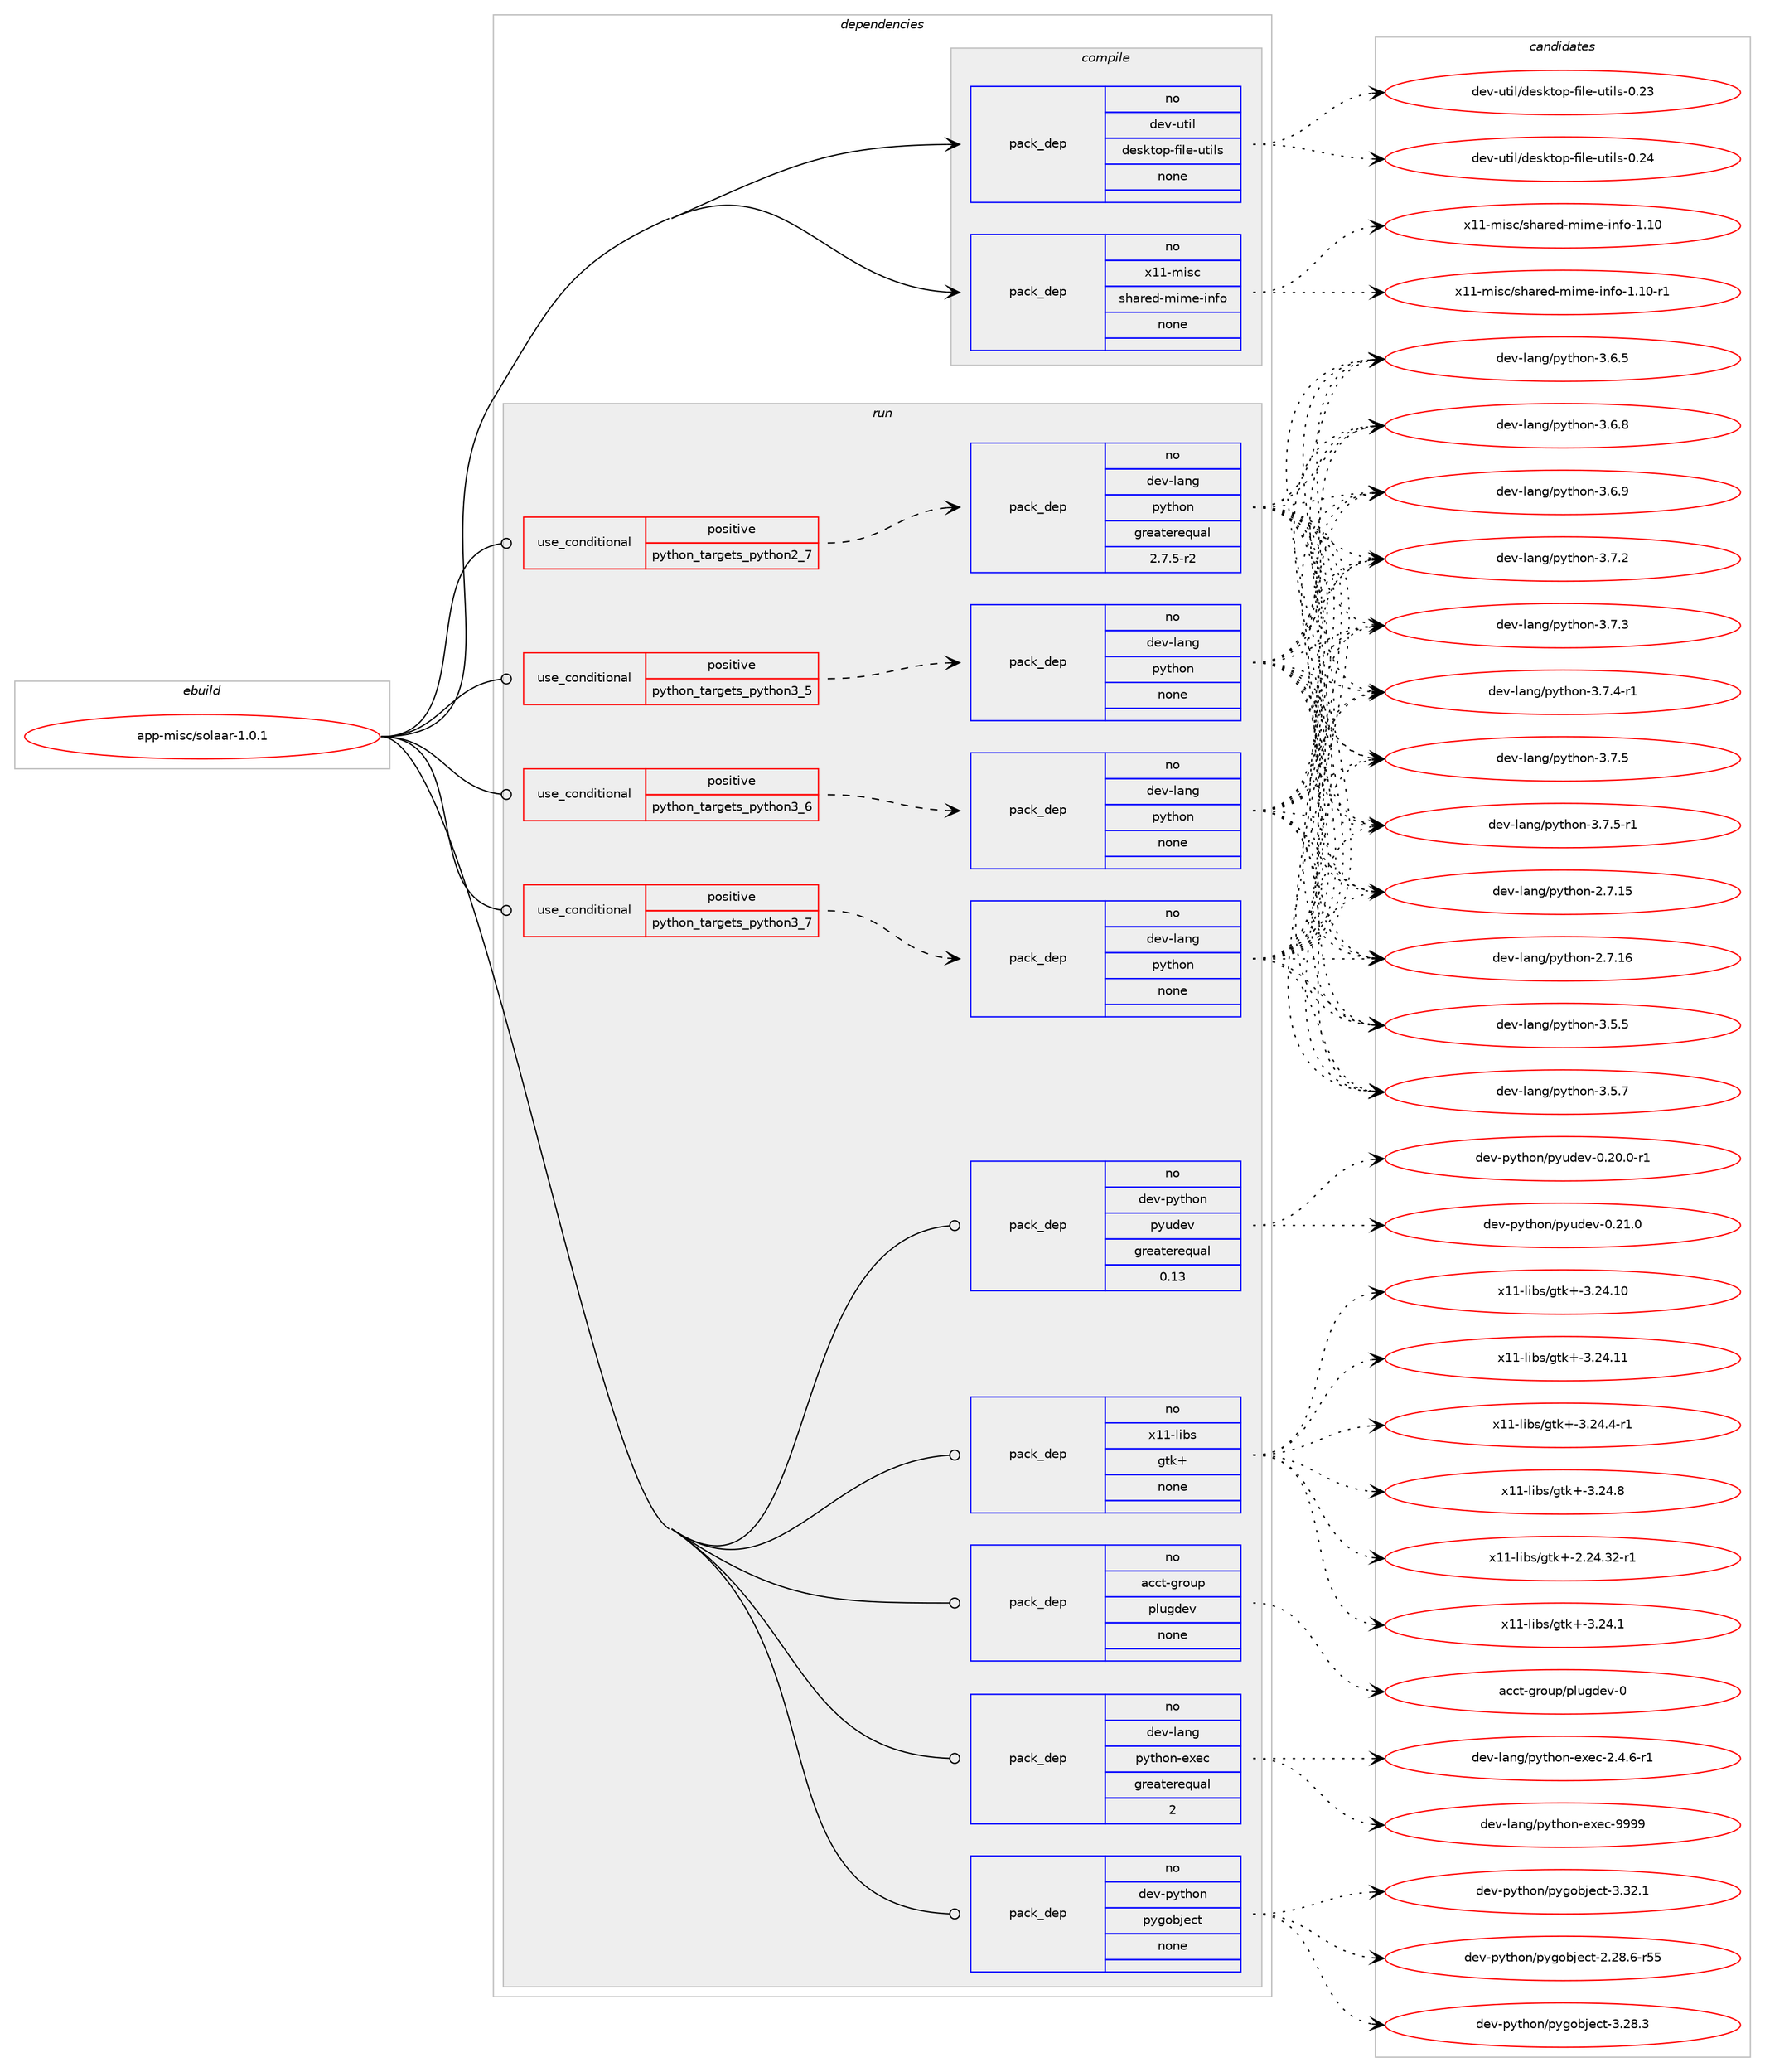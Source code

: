 digraph prolog {

# *************
# Graph options
# *************

newrank=true;
concentrate=true;
compound=true;
graph [rankdir=LR,fontname=Helvetica,fontsize=10,ranksep=1.5];#, ranksep=2.5, nodesep=0.2];
edge  [arrowhead=vee];
node  [fontname=Helvetica,fontsize=10];

# **********
# The ebuild
# **********

subgraph cluster_leftcol {
color=gray;
rank=same;
label=<<i>ebuild</i>>;
id [label="app-misc/solaar-1.0.1", color=red, width=4, href="../app-misc/solaar-1.0.1.svg"];
}

# ****************
# The dependencies
# ****************

subgraph cluster_midcol {
color=gray;
label=<<i>dependencies</i>>;
subgraph cluster_compile {
fillcolor="#eeeeee";
style=filled;
label=<<i>compile</i>>;
subgraph pack371794 {
dependency500316 [label=<<TABLE BORDER="0" CELLBORDER="1" CELLSPACING="0" CELLPADDING="4" WIDTH="220"><TR><TD ROWSPAN="6" CELLPADDING="30">pack_dep</TD></TR><TR><TD WIDTH="110">no</TD></TR><TR><TD>dev-util</TD></TR><TR><TD>desktop-file-utils</TD></TR><TR><TD>none</TD></TR><TR><TD></TD></TR></TABLE>>, shape=none, color=blue];
}
id:e -> dependency500316:w [weight=20,style="solid",arrowhead="vee"];
subgraph pack371795 {
dependency500317 [label=<<TABLE BORDER="0" CELLBORDER="1" CELLSPACING="0" CELLPADDING="4" WIDTH="220"><TR><TD ROWSPAN="6" CELLPADDING="30">pack_dep</TD></TR><TR><TD WIDTH="110">no</TD></TR><TR><TD>x11-misc</TD></TR><TR><TD>shared-mime-info</TD></TR><TR><TD>none</TD></TR><TR><TD></TD></TR></TABLE>>, shape=none, color=blue];
}
id:e -> dependency500317:w [weight=20,style="solid",arrowhead="vee"];
}
subgraph cluster_compileandrun {
fillcolor="#eeeeee";
style=filled;
label=<<i>compile and run</i>>;
}
subgraph cluster_run {
fillcolor="#eeeeee";
style=filled;
label=<<i>run</i>>;
subgraph cond119487 {
dependency500318 [label=<<TABLE BORDER="0" CELLBORDER="1" CELLSPACING="0" CELLPADDING="4"><TR><TD ROWSPAN="3" CELLPADDING="10">use_conditional</TD></TR><TR><TD>positive</TD></TR><TR><TD>python_targets_python2_7</TD></TR></TABLE>>, shape=none, color=red];
subgraph pack371796 {
dependency500319 [label=<<TABLE BORDER="0" CELLBORDER="1" CELLSPACING="0" CELLPADDING="4" WIDTH="220"><TR><TD ROWSPAN="6" CELLPADDING="30">pack_dep</TD></TR><TR><TD WIDTH="110">no</TD></TR><TR><TD>dev-lang</TD></TR><TR><TD>python</TD></TR><TR><TD>greaterequal</TD></TR><TR><TD>2.7.5-r2</TD></TR></TABLE>>, shape=none, color=blue];
}
dependency500318:e -> dependency500319:w [weight=20,style="dashed",arrowhead="vee"];
}
id:e -> dependency500318:w [weight=20,style="solid",arrowhead="odot"];
subgraph cond119488 {
dependency500320 [label=<<TABLE BORDER="0" CELLBORDER="1" CELLSPACING="0" CELLPADDING="4"><TR><TD ROWSPAN="3" CELLPADDING="10">use_conditional</TD></TR><TR><TD>positive</TD></TR><TR><TD>python_targets_python3_5</TD></TR></TABLE>>, shape=none, color=red];
subgraph pack371797 {
dependency500321 [label=<<TABLE BORDER="0" CELLBORDER="1" CELLSPACING="0" CELLPADDING="4" WIDTH="220"><TR><TD ROWSPAN="6" CELLPADDING="30">pack_dep</TD></TR><TR><TD WIDTH="110">no</TD></TR><TR><TD>dev-lang</TD></TR><TR><TD>python</TD></TR><TR><TD>none</TD></TR><TR><TD></TD></TR></TABLE>>, shape=none, color=blue];
}
dependency500320:e -> dependency500321:w [weight=20,style="dashed",arrowhead="vee"];
}
id:e -> dependency500320:w [weight=20,style="solid",arrowhead="odot"];
subgraph cond119489 {
dependency500322 [label=<<TABLE BORDER="0" CELLBORDER="1" CELLSPACING="0" CELLPADDING="4"><TR><TD ROWSPAN="3" CELLPADDING="10">use_conditional</TD></TR><TR><TD>positive</TD></TR><TR><TD>python_targets_python3_6</TD></TR></TABLE>>, shape=none, color=red];
subgraph pack371798 {
dependency500323 [label=<<TABLE BORDER="0" CELLBORDER="1" CELLSPACING="0" CELLPADDING="4" WIDTH="220"><TR><TD ROWSPAN="6" CELLPADDING="30">pack_dep</TD></TR><TR><TD WIDTH="110">no</TD></TR><TR><TD>dev-lang</TD></TR><TR><TD>python</TD></TR><TR><TD>none</TD></TR><TR><TD></TD></TR></TABLE>>, shape=none, color=blue];
}
dependency500322:e -> dependency500323:w [weight=20,style="dashed",arrowhead="vee"];
}
id:e -> dependency500322:w [weight=20,style="solid",arrowhead="odot"];
subgraph cond119490 {
dependency500324 [label=<<TABLE BORDER="0" CELLBORDER="1" CELLSPACING="0" CELLPADDING="4"><TR><TD ROWSPAN="3" CELLPADDING="10">use_conditional</TD></TR><TR><TD>positive</TD></TR><TR><TD>python_targets_python3_7</TD></TR></TABLE>>, shape=none, color=red];
subgraph pack371799 {
dependency500325 [label=<<TABLE BORDER="0" CELLBORDER="1" CELLSPACING="0" CELLPADDING="4" WIDTH="220"><TR><TD ROWSPAN="6" CELLPADDING="30">pack_dep</TD></TR><TR><TD WIDTH="110">no</TD></TR><TR><TD>dev-lang</TD></TR><TR><TD>python</TD></TR><TR><TD>none</TD></TR><TR><TD></TD></TR></TABLE>>, shape=none, color=blue];
}
dependency500324:e -> dependency500325:w [weight=20,style="dashed",arrowhead="vee"];
}
id:e -> dependency500324:w [weight=20,style="solid",arrowhead="odot"];
subgraph pack371800 {
dependency500326 [label=<<TABLE BORDER="0" CELLBORDER="1" CELLSPACING="0" CELLPADDING="4" WIDTH="220"><TR><TD ROWSPAN="6" CELLPADDING="30">pack_dep</TD></TR><TR><TD WIDTH="110">no</TD></TR><TR><TD>acct-group</TD></TR><TR><TD>plugdev</TD></TR><TR><TD>none</TD></TR><TR><TD></TD></TR></TABLE>>, shape=none, color=blue];
}
id:e -> dependency500326:w [weight=20,style="solid",arrowhead="odot"];
subgraph pack371801 {
dependency500327 [label=<<TABLE BORDER="0" CELLBORDER="1" CELLSPACING="0" CELLPADDING="4" WIDTH="220"><TR><TD ROWSPAN="6" CELLPADDING="30">pack_dep</TD></TR><TR><TD WIDTH="110">no</TD></TR><TR><TD>dev-lang</TD></TR><TR><TD>python-exec</TD></TR><TR><TD>greaterequal</TD></TR><TR><TD>2</TD></TR></TABLE>>, shape=none, color=blue];
}
id:e -> dependency500327:w [weight=20,style="solid",arrowhead="odot"];
subgraph pack371802 {
dependency500328 [label=<<TABLE BORDER="0" CELLBORDER="1" CELLSPACING="0" CELLPADDING="4" WIDTH="220"><TR><TD ROWSPAN="6" CELLPADDING="30">pack_dep</TD></TR><TR><TD WIDTH="110">no</TD></TR><TR><TD>dev-python</TD></TR><TR><TD>pygobject</TD></TR><TR><TD>none</TD></TR><TR><TD></TD></TR></TABLE>>, shape=none, color=blue];
}
id:e -> dependency500328:w [weight=20,style="solid",arrowhead="odot"];
subgraph pack371803 {
dependency500329 [label=<<TABLE BORDER="0" CELLBORDER="1" CELLSPACING="0" CELLPADDING="4" WIDTH="220"><TR><TD ROWSPAN="6" CELLPADDING="30">pack_dep</TD></TR><TR><TD WIDTH="110">no</TD></TR><TR><TD>dev-python</TD></TR><TR><TD>pyudev</TD></TR><TR><TD>greaterequal</TD></TR><TR><TD>0.13</TD></TR></TABLE>>, shape=none, color=blue];
}
id:e -> dependency500329:w [weight=20,style="solid",arrowhead="odot"];
subgraph pack371804 {
dependency500330 [label=<<TABLE BORDER="0" CELLBORDER="1" CELLSPACING="0" CELLPADDING="4" WIDTH="220"><TR><TD ROWSPAN="6" CELLPADDING="30">pack_dep</TD></TR><TR><TD WIDTH="110">no</TD></TR><TR><TD>x11-libs</TD></TR><TR><TD>gtk+</TD></TR><TR><TD>none</TD></TR><TR><TD></TD></TR></TABLE>>, shape=none, color=blue];
}
id:e -> dependency500330:w [weight=20,style="solid",arrowhead="odot"];
}
}

# **************
# The candidates
# **************

subgraph cluster_choices {
rank=same;
color=gray;
label=<<i>candidates</i>>;

subgraph choice371794 {
color=black;
nodesep=1;
choice100101118451171161051084710010111510711611111245102105108101451171161051081154548465051 [label="dev-util/desktop-file-utils-0.23", color=red, width=4,href="../dev-util/desktop-file-utils-0.23.svg"];
choice100101118451171161051084710010111510711611111245102105108101451171161051081154548465052 [label="dev-util/desktop-file-utils-0.24", color=red, width=4,href="../dev-util/desktop-file-utils-0.24.svg"];
dependency500316:e -> choice100101118451171161051084710010111510711611111245102105108101451171161051081154548465051:w [style=dotted,weight="100"];
dependency500316:e -> choice100101118451171161051084710010111510711611111245102105108101451171161051081154548465052:w [style=dotted,weight="100"];
}
subgraph choice371795 {
color=black;
nodesep=1;
choice12049494510910511599471151049711410110045109105109101451051101021114549464948 [label="x11-misc/shared-mime-info-1.10", color=red, width=4,href="../x11-misc/shared-mime-info-1.10.svg"];
choice120494945109105115994711510497114101100451091051091014510511010211145494649484511449 [label="x11-misc/shared-mime-info-1.10-r1", color=red, width=4,href="../x11-misc/shared-mime-info-1.10-r1.svg"];
dependency500317:e -> choice12049494510910511599471151049711410110045109105109101451051101021114549464948:w [style=dotted,weight="100"];
dependency500317:e -> choice120494945109105115994711510497114101100451091051091014510511010211145494649484511449:w [style=dotted,weight="100"];
}
subgraph choice371796 {
color=black;
nodesep=1;
choice10010111845108971101034711212111610411111045504655464953 [label="dev-lang/python-2.7.15", color=red, width=4,href="../dev-lang/python-2.7.15.svg"];
choice10010111845108971101034711212111610411111045504655464954 [label="dev-lang/python-2.7.16", color=red, width=4,href="../dev-lang/python-2.7.16.svg"];
choice100101118451089711010347112121116104111110455146534653 [label="dev-lang/python-3.5.5", color=red, width=4,href="../dev-lang/python-3.5.5.svg"];
choice100101118451089711010347112121116104111110455146534655 [label="dev-lang/python-3.5.7", color=red, width=4,href="../dev-lang/python-3.5.7.svg"];
choice100101118451089711010347112121116104111110455146544653 [label="dev-lang/python-3.6.5", color=red, width=4,href="../dev-lang/python-3.6.5.svg"];
choice100101118451089711010347112121116104111110455146544656 [label="dev-lang/python-3.6.8", color=red, width=4,href="../dev-lang/python-3.6.8.svg"];
choice100101118451089711010347112121116104111110455146544657 [label="dev-lang/python-3.6.9", color=red, width=4,href="../dev-lang/python-3.6.9.svg"];
choice100101118451089711010347112121116104111110455146554650 [label="dev-lang/python-3.7.2", color=red, width=4,href="../dev-lang/python-3.7.2.svg"];
choice100101118451089711010347112121116104111110455146554651 [label="dev-lang/python-3.7.3", color=red, width=4,href="../dev-lang/python-3.7.3.svg"];
choice1001011184510897110103471121211161041111104551465546524511449 [label="dev-lang/python-3.7.4-r1", color=red, width=4,href="../dev-lang/python-3.7.4-r1.svg"];
choice100101118451089711010347112121116104111110455146554653 [label="dev-lang/python-3.7.5", color=red, width=4,href="../dev-lang/python-3.7.5.svg"];
choice1001011184510897110103471121211161041111104551465546534511449 [label="dev-lang/python-3.7.5-r1", color=red, width=4,href="../dev-lang/python-3.7.5-r1.svg"];
dependency500319:e -> choice10010111845108971101034711212111610411111045504655464953:w [style=dotted,weight="100"];
dependency500319:e -> choice10010111845108971101034711212111610411111045504655464954:w [style=dotted,weight="100"];
dependency500319:e -> choice100101118451089711010347112121116104111110455146534653:w [style=dotted,weight="100"];
dependency500319:e -> choice100101118451089711010347112121116104111110455146534655:w [style=dotted,weight="100"];
dependency500319:e -> choice100101118451089711010347112121116104111110455146544653:w [style=dotted,weight="100"];
dependency500319:e -> choice100101118451089711010347112121116104111110455146544656:w [style=dotted,weight="100"];
dependency500319:e -> choice100101118451089711010347112121116104111110455146544657:w [style=dotted,weight="100"];
dependency500319:e -> choice100101118451089711010347112121116104111110455146554650:w [style=dotted,weight="100"];
dependency500319:e -> choice100101118451089711010347112121116104111110455146554651:w [style=dotted,weight="100"];
dependency500319:e -> choice1001011184510897110103471121211161041111104551465546524511449:w [style=dotted,weight="100"];
dependency500319:e -> choice100101118451089711010347112121116104111110455146554653:w [style=dotted,weight="100"];
dependency500319:e -> choice1001011184510897110103471121211161041111104551465546534511449:w [style=dotted,weight="100"];
}
subgraph choice371797 {
color=black;
nodesep=1;
choice10010111845108971101034711212111610411111045504655464953 [label="dev-lang/python-2.7.15", color=red, width=4,href="../dev-lang/python-2.7.15.svg"];
choice10010111845108971101034711212111610411111045504655464954 [label="dev-lang/python-2.7.16", color=red, width=4,href="../dev-lang/python-2.7.16.svg"];
choice100101118451089711010347112121116104111110455146534653 [label="dev-lang/python-3.5.5", color=red, width=4,href="../dev-lang/python-3.5.5.svg"];
choice100101118451089711010347112121116104111110455146534655 [label="dev-lang/python-3.5.7", color=red, width=4,href="../dev-lang/python-3.5.7.svg"];
choice100101118451089711010347112121116104111110455146544653 [label="dev-lang/python-3.6.5", color=red, width=4,href="../dev-lang/python-3.6.5.svg"];
choice100101118451089711010347112121116104111110455146544656 [label="dev-lang/python-3.6.8", color=red, width=4,href="../dev-lang/python-3.6.8.svg"];
choice100101118451089711010347112121116104111110455146544657 [label="dev-lang/python-3.6.9", color=red, width=4,href="../dev-lang/python-3.6.9.svg"];
choice100101118451089711010347112121116104111110455146554650 [label="dev-lang/python-3.7.2", color=red, width=4,href="../dev-lang/python-3.7.2.svg"];
choice100101118451089711010347112121116104111110455146554651 [label="dev-lang/python-3.7.3", color=red, width=4,href="../dev-lang/python-3.7.3.svg"];
choice1001011184510897110103471121211161041111104551465546524511449 [label="dev-lang/python-3.7.4-r1", color=red, width=4,href="../dev-lang/python-3.7.4-r1.svg"];
choice100101118451089711010347112121116104111110455146554653 [label="dev-lang/python-3.7.5", color=red, width=4,href="../dev-lang/python-3.7.5.svg"];
choice1001011184510897110103471121211161041111104551465546534511449 [label="dev-lang/python-3.7.5-r1", color=red, width=4,href="../dev-lang/python-3.7.5-r1.svg"];
dependency500321:e -> choice10010111845108971101034711212111610411111045504655464953:w [style=dotted,weight="100"];
dependency500321:e -> choice10010111845108971101034711212111610411111045504655464954:w [style=dotted,weight="100"];
dependency500321:e -> choice100101118451089711010347112121116104111110455146534653:w [style=dotted,weight="100"];
dependency500321:e -> choice100101118451089711010347112121116104111110455146534655:w [style=dotted,weight="100"];
dependency500321:e -> choice100101118451089711010347112121116104111110455146544653:w [style=dotted,weight="100"];
dependency500321:e -> choice100101118451089711010347112121116104111110455146544656:w [style=dotted,weight="100"];
dependency500321:e -> choice100101118451089711010347112121116104111110455146544657:w [style=dotted,weight="100"];
dependency500321:e -> choice100101118451089711010347112121116104111110455146554650:w [style=dotted,weight="100"];
dependency500321:e -> choice100101118451089711010347112121116104111110455146554651:w [style=dotted,weight="100"];
dependency500321:e -> choice1001011184510897110103471121211161041111104551465546524511449:w [style=dotted,weight="100"];
dependency500321:e -> choice100101118451089711010347112121116104111110455146554653:w [style=dotted,weight="100"];
dependency500321:e -> choice1001011184510897110103471121211161041111104551465546534511449:w [style=dotted,weight="100"];
}
subgraph choice371798 {
color=black;
nodesep=1;
choice10010111845108971101034711212111610411111045504655464953 [label="dev-lang/python-2.7.15", color=red, width=4,href="../dev-lang/python-2.7.15.svg"];
choice10010111845108971101034711212111610411111045504655464954 [label="dev-lang/python-2.7.16", color=red, width=4,href="../dev-lang/python-2.7.16.svg"];
choice100101118451089711010347112121116104111110455146534653 [label="dev-lang/python-3.5.5", color=red, width=4,href="../dev-lang/python-3.5.5.svg"];
choice100101118451089711010347112121116104111110455146534655 [label="dev-lang/python-3.5.7", color=red, width=4,href="../dev-lang/python-3.5.7.svg"];
choice100101118451089711010347112121116104111110455146544653 [label="dev-lang/python-3.6.5", color=red, width=4,href="../dev-lang/python-3.6.5.svg"];
choice100101118451089711010347112121116104111110455146544656 [label="dev-lang/python-3.6.8", color=red, width=4,href="../dev-lang/python-3.6.8.svg"];
choice100101118451089711010347112121116104111110455146544657 [label="dev-lang/python-3.6.9", color=red, width=4,href="../dev-lang/python-3.6.9.svg"];
choice100101118451089711010347112121116104111110455146554650 [label="dev-lang/python-3.7.2", color=red, width=4,href="../dev-lang/python-3.7.2.svg"];
choice100101118451089711010347112121116104111110455146554651 [label="dev-lang/python-3.7.3", color=red, width=4,href="../dev-lang/python-3.7.3.svg"];
choice1001011184510897110103471121211161041111104551465546524511449 [label="dev-lang/python-3.7.4-r1", color=red, width=4,href="../dev-lang/python-3.7.4-r1.svg"];
choice100101118451089711010347112121116104111110455146554653 [label="dev-lang/python-3.7.5", color=red, width=4,href="../dev-lang/python-3.7.5.svg"];
choice1001011184510897110103471121211161041111104551465546534511449 [label="dev-lang/python-3.7.5-r1", color=red, width=4,href="../dev-lang/python-3.7.5-r1.svg"];
dependency500323:e -> choice10010111845108971101034711212111610411111045504655464953:w [style=dotted,weight="100"];
dependency500323:e -> choice10010111845108971101034711212111610411111045504655464954:w [style=dotted,weight="100"];
dependency500323:e -> choice100101118451089711010347112121116104111110455146534653:w [style=dotted,weight="100"];
dependency500323:e -> choice100101118451089711010347112121116104111110455146534655:w [style=dotted,weight="100"];
dependency500323:e -> choice100101118451089711010347112121116104111110455146544653:w [style=dotted,weight="100"];
dependency500323:e -> choice100101118451089711010347112121116104111110455146544656:w [style=dotted,weight="100"];
dependency500323:e -> choice100101118451089711010347112121116104111110455146544657:w [style=dotted,weight="100"];
dependency500323:e -> choice100101118451089711010347112121116104111110455146554650:w [style=dotted,weight="100"];
dependency500323:e -> choice100101118451089711010347112121116104111110455146554651:w [style=dotted,weight="100"];
dependency500323:e -> choice1001011184510897110103471121211161041111104551465546524511449:w [style=dotted,weight="100"];
dependency500323:e -> choice100101118451089711010347112121116104111110455146554653:w [style=dotted,weight="100"];
dependency500323:e -> choice1001011184510897110103471121211161041111104551465546534511449:w [style=dotted,weight="100"];
}
subgraph choice371799 {
color=black;
nodesep=1;
choice10010111845108971101034711212111610411111045504655464953 [label="dev-lang/python-2.7.15", color=red, width=4,href="../dev-lang/python-2.7.15.svg"];
choice10010111845108971101034711212111610411111045504655464954 [label="dev-lang/python-2.7.16", color=red, width=4,href="../dev-lang/python-2.7.16.svg"];
choice100101118451089711010347112121116104111110455146534653 [label="dev-lang/python-3.5.5", color=red, width=4,href="../dev-lang/python-3.5.5.svg"];
choice100101118451089711010347112121116104111110455146534655 [label="dev-lang/python-3.5.7", color=red, width=4,href="../dev-lang/python-3.5.7.svg"];
choice100101118451089711010347112121116104111110455146544653 [label="dev-lang/python-3.6.5", color=red, width=4,href="../dev-lang/python-3.6.5.svg"];
choice100101118451089711010347112121116104111110455146544656 [label="dev-lang/python-3.6.8", color=red, width=4,href="../dev-lang/python-3.6.8.svg"];
choice100101118451089711010347112121116104111110455146544657 [label="dev-lang/python-3.6.9", color=red, width=4,href="../dev-lang/python-3.6.9.svg"];
choice100101118451089711010347112121116104111110455146554650 [label="dev-lang/python-3.7.2", color=red, width=4,href="../dev-lang/python-3.7.2.svg"];
choice100101118451089711010347112121116104111110455146554651 [label="dev-lang/python-3.7.3", color=red, width=4,href="../dev-lang/python-3.7.3.svg"];
choice1001011184510897110103471121211161041111104551465546524511449 [label="dev-lang/python-3.7.4-r1", color=red, width=4,href="../dev-lang/python-3.7.4-r1.svg"];
choice100101118451089711010347112121116104111110455146554653 [label="dev-lang/python-3.7.5", color=red, width=4,href="../dev-lang/python-3.7.5.svg"];
choice1001011184510897110103471121211161041111104551465546534511449 [label="dev-lang/python-3.7.5-r1", color=red, width=4,href="../dev-lang/python-3.7.5-r1.svg"];
dependency500325:e -> choice10010111845108971101034711212111610411111045504655464953:w [style=dotted,weight="100"];
dependency500325:e -> choice10010111845108971101034711212111610411111045504655464954:w [style=dotted,weight="100"];
dependency500325:e -> choice100101118451089711010347112121116104111110455146534653:w [style=dotted,weight="100"];
dependency500325:e -> choice100101118451089711010347112121116104111110455146534655:w [style=dotted,weight="100"];
dependency500325:e -> choice100101118451089711010347112121116104111110455146544653:w [style=dotted,weight="100"];
dependency500325:e -> choice100101118451089711010347112121116104111110455146544656:w [style=dotted,weight="100"];
dependency500325:e -> choice100101118451089711010347112121116104111110455146544657:w [style=dotted,weight="100"];
dependency500325:e -> choice100101118451089711010347112121116104111110455146554650:w [style=dotted,weight="100"];
dependency500325:e -> choice100101118451089711010347112121116104111110455146554651:w [style=dotted,weight="100"];
dependency500325:e -> choice1001011184510897110103471121211161041111104551465546524511449:w [style=dotted,weight="100"];
dependency500325:e -> choice100101118451089711010347112121116104111110455146554653:w [style=dotted,weight="100"];
dependency500325:e -> choice1001011184510897110103471121211161041111104551465546534511449:w [style=dotted,weight="100"];
}
subgraph choice371800 {
color=black;
nodesep=1;
choice97999911645103114111117112471121081171031001011184548 [label="acct-group/plugdev-0", color=red, width=4,href="../acct-group/plugdev-0.svg"];
dependency500326:e -> choice97999911645103114111117112471121081171031001011184548:w [style=dotted,weight="100"];
}
subgraph choice371801 {
color=black;
nodesep=1;
choice10010111845108971101034711212111610411111045101120101994550465246544511449 [label="dev-lang/python-exec-2.4.6-r1", color=red, width=4,href="../dev-lang/python-exec-2.4.6-r1.svg"];
choice10010111845108971101034711212111610411111045101120101994557575757 [label="dev-lang/python-exec-9999", color=red, width=4,href="../dev-lang/python-exec-9999.svg"];
dependency500327:e -> choice10010111845108971101034711212111610411111045101120101994550465246544511449:w [style=dotted,weight="100"];
dependency500327:e -> choice10010111845108971101034711212111610411111045101120101994557575757:w [style=dotted,weight="100"];
}
subgraph choice371802 {
color=black;
nodesep=1;
choice1001011184511212111610411111047112121103111981061019911645504650564654451145353 [label="dev-python/pygobject-2.28.6-r55", color=red, width=4,href="../dev-python/pygobject-2.28.6-r55.svg"];
choice1001011184511212111610411111047112121103111981061019911645514650564651 [label="dev-python/pygobject-3.28.3", color=red, width=4,href="../dev-python/pygobject-3.28.3.svg"];
choice1001011184511212111610411111047112121103111981061019911645514651504649 [label="dev-python/pygobject-3.32.1", color=red, width=4,href="../dev-python/pygobject-3.32.1.svg"];
dependency500328:e -> choice1001011184511212111610411111047112121103111981061019911645504650564654451145353:w [style=dotted,weight="100"];
dependency500328:e -> choice1001011184511212111610411111047112121103111981061019911645514650564651:w [style=dotted,weight="100"];
dependency500328:e -> choice1001011184511212111610411111047112121103111981061019911645514651504649:w [style=dotted,weight="100"];
}
subgraph choice371803 {
color=black;
nodesep=1;
choice1001011184511212111610411111047112121117100101118454846504846484511449 [label="dev-python/pyudev-0.20.0-r1", color=red, width=4,href="../dev-python/pyudev-0.20.0-r1.svg"];
choice100101118451121211161041111104711212111710010111845484650494648 [label="dev-python/pyudev-0.21.0", color=red, width=4,href="../dev-python/pyudev-0.21.0.svg"];
dependency500329:e -> choice1001011184511212111610411111047112121117100101118454846504846484511449:w [style=dotted,weight="100"];
dependency500329:e -> choice100101118451121211161041111104711212111710010111845484650494648:w [style=dotted,weight="100"];
}
subgraph choice371804 {
color=black;
nodesep=1;
choice12049494510810598115471031161074345504650524651504511449 [label="x11-libs/gtk+-2.24.32-r1", color=red, width=4,href="../x11-libs/gtk+-2.24.32-r1.svg"];
choice12049494510810598115471031161074345514650524649 [label="x11-libs/gtk+-3.24.1", color=red, width=4,href="../x11-libs/gtk+-3.24.1.svg"];
choice1204949451081059811547103116107434551465052464948 [label="x11-libs/gtk+-3.24.10", color=red, width=4,href="../x11-libs/gtk+-3.24.10.svg"];
choice1204949451081059811547103116107434551465052464949 [label="x11-libs/gtk+-3.24.11", color=red, width=4,href="../x11-libs/gtk+-3.24.11.svg"];
choice120494945108105981154710311610743455146505246524511449 [label="x11-libs/gtk+-3.24.4-r1", color=red, width=4,href="../x11-libs/gtk+-3.24.4-r1.svg"];
choice12049494510810598115471031161074345514650524656 [label="x11-libs/gtk+-3.24.8", color=red, width=4,href="../x11-libs/gtk+-3.24.8.svg"];
dependency500330:e -> choice12049494510810598115471031161074345504650524651504511449:w [style=dotted,weight="100"];
dependency500330:e -> choice12049494510810598115471031161074345514650524649:w [style=dotted,weight="100"];
dependency500330:e -> choice1204949451081059811547103116107434551465052464948:w [style=dotted,weight="100"];
dependency500330:e -> choice1204949451081059811547103116107434551465052464949:w [style=dotted,weight="100"];
dependency500330:e -> choice120494945108105981154710311610743455146505246524511449:w [style=dotted,weight="100"];
dependency500330:e -> choice12049494510810598115471031161074345514650524656:w [style=dotted,weight="100"];
}
}

}
